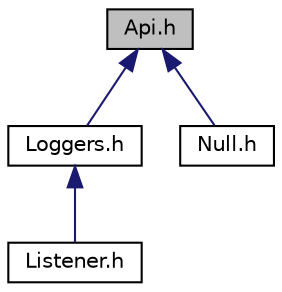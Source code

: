 digraph "Api.h"
{
  edge [fontname="Helvetica",fontsize="10",labelfontname="Helvetica",labelfontsize="10"];
  node [fontname="Helvetica",fontsize="10",shape=record];
  Node1 [label="Api.h",height=0.2,width=0.4,color="black", fillcolor="grey75", style="filled", fontcolor="black"];
  Node1 -> Node2 [dir="back",color="midnightblue",fontsize="10",style="solid",fontname="Helvetica"];
  Node2 [label="Loggers.h",height=0.2,width=0.4,color="black", fillcolor="white", style="filled",URL="$_loggers_8h.html"];
  Node2 -> Node3 [dir="back",color="midnightblue",fontsize="10",style="solid",fontname="Helvetica"];
  Node3 [label="Listener.h",height=0.2,width=0.4,color="black", fillcolor="white", style="filled",URL="$_win32_2_listener_8h.html"];
  Node1 -> Node4 [dir="back",color="midnightblue",fontsize="10",style="solid",fontname="Helvetica"];
  Node4 [label="Null.h",height=0.2,width=0.4,color="black", fillcolor="white", style="filled",URL="$_log_2_null_8h.html"];
}
